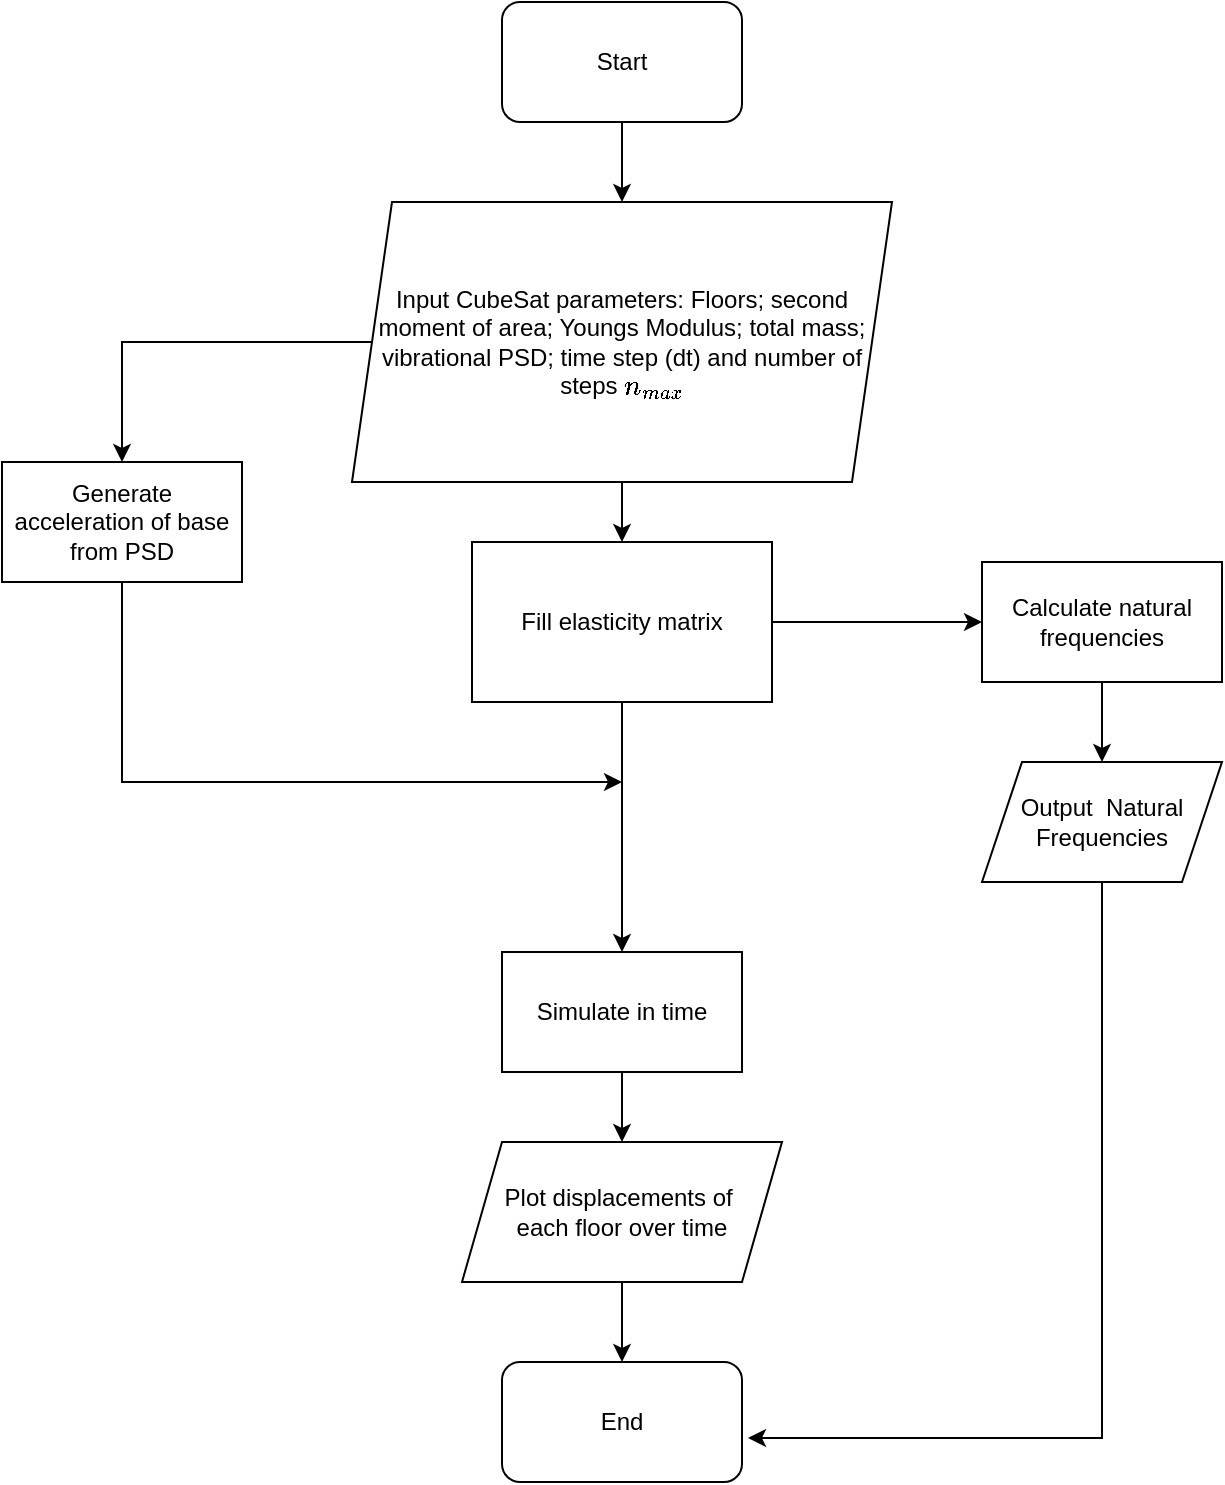 <mxfile version="26.2.10">
  <diagram name="Page-1" id="hLi_ZOelG5QED8GbM-7n">
    <mxGraphModel dx="1884" dy="939" grid="1" gridSize="10" guides="1" tooltips="1" connect="1" arrows="1" fold="1" page="1" pageScale="1" pageWidth="827" pageHeight="1169" math="1" shadow="0">
      <root>
        <mxCell id="0" />
        <mxCell id="1" parent="0" />
        <mxCell id="WgvdX7-6PJQywKNukm8m-3" style="edgeStyle=orthogonalEdgeStyle;rounded=0;orthogonalLoop=1;jettySize=auto;html=1;entryX=0.5;entryY=0;entryDx=0;entryDy=0;" parent="1" source="WgvdX7-6PJQywKNukm8m-1" target="WgvdX7-6PJQywKNukm8m-2" edge="1">
          <mxGeometry relative="1" as="geometry" />
        </mxCell>
        <mxCell id="WgvdX7-6PJQywKNukm8m-1" value="Start" style="rounded=1;whiteSpace=wrap;html=1;" parent="1" vertex="1">
          <mxGeometry x="350" y="80" width="120" height="60" as="geometry" />
        </mxCell>
        <mxCell id="WgvdX7-6PJQywKNukm8m-5" style="edgeStyle=orthogonalEdgeStyle;rounded=0;orthogonalLoop=1;jettySize=auto;html=1;" parent="1" source="WgvdX7-6PJQywKNukm8m-2" target="WgvdX7-6PJQywKNukm8m-4" edge="1">
          <mxGeometry relative="1" as="geometry" />
        </mxCell>
        <mxCell id="rjpirj_WgAL8b8Byrukw-2" style="edgeStyle=orthogonalEdgeStyle;rounded=0;orthogonalLoop=1;jettySize=auto;html=1;entryX=0.5;entryY=0;entryDx=0;entryDy=0;" edge="1" parent="1" source="WgvdX7-6PJQywKNukm8m-2" target="rjpirj_WgAL8b8Byrukw-1">
          <mxGeometry relative="1" as="geometry">
            <mxPoint x="150" y="250" as="targetPoint" />
          </mxGeometry>
        </mxCell>
        <mxCell id="WgvdX7-6PJQywKNukm8m-2" value="Input CubeSat parameters: Floors; second moment of area; Youngs Modulus; total mass; vibrational PSD; time step (dt) and number of steps \(n_{max}\)" style="shape=parallelogram;perimeter=parallelogramPerimeter;whiteSpace=wrap;html=1;fixedSize=1;" parent="1" vertex="1">
          <mxGeometry x="275" y="180" width="270" height="140" as="geometry" />
        </mxCell>
        <mxCell id="WgvdX7-6PJQywKNukm8m-14" style="edgeStyle=orthogonalEdgeStyle;rounded=0;orthogonalLoop=1;jettySize=auto;html=1;entryX=0;entryY=0.5;entryDx=0;entryDy=0;" parent="1" source="WgvdX7-6PJQywKNukm8m-4" target="WgvdX7-6PJQywKNukm8m-6" edge="1">
          <mxGeometry relative="1" as="geometry" />
        </mxCell>
        <mxCell id="WgvdX7-6PJQywKNukm8m-24" style="edgeStyle=orthogonalEdgeStyle;rounded=0;orthogonalLoop=1;jettySize=auto;html=1;entryX=0.5;entryY=0;entryDx=0;entryDy=0;" parent="1" source="WgvdX7-6PJQywKNukm8m-4" target="WgvdX7-6PJQywKNukm8m-8" edge="1">
          <mxGeometry relative="1" as="geometry" />
        </mxCell>
        <mxCell id="WgvdX7-6PJQywKNukm8m-4" value="Fill elasticity matrix" style="rounded=0;whiteSpace=wrap;html=1;" parent="1" vertex="1">
          <mxGeometry x="335" y="350" width="150" height="80" as="geometry" />
        </mxCell>
        <mxCell id="WgvdX7-6PJQywKNukm8m-16" style="edgeStyle=orthogonalEdgeStyle;rounded=0;orthogonalLoop=1;jettySize=auto;html=1;entryX=0.5;entryY=0;entryDx=0;entryDy=0;" parent="1" source="WgvdX7-6PJQywKNukm8m-6" target="WgvdX7-6PJQywKNukm8m-15" edge="1">
          <mxGeometry relative="1" as="geometry" />
        </mxCell>
        <mxCell id="WgvdX7-6PJQywKNukm8m-6" value="Calculate natural frequencies" style="rounded=0;whiteSpace=wrap;html=1;" parent="1" vertex="1">
          <mxGeometry x="590" y="360" width="120" height="60" as="geometry" />
        </mxCell>
        <mxCell id="WgvdX7-6PJQywKNukm8m-11" style="edgeStyle=orthogonalEdgeStyle;rounded=0;orthogonalLoop=1;jettySize=auto;html=1;entryX=0.5;entryY=0;entryDx=0;entryDy=0;" parent="1" source="WgvdX7-6PJQywKNukm8m-8" target="WgvdX7-6PJQywKNukm8m-10" edge="1">
          <mxGeometry relative="1" as="geometry" />
        </mxCell>
        <mxCell id="WgvdX7-6PJQywKNukm8m-8" value="Simulate in time" style="rounded=0;whiteSpace=wrap;html=1;" parent="1" vertex="1">
          <mxGeometry x="350" y="555" width="120" height="60" as="geometry" />
        </mxCell>
        <mxCell id="WgvdX7-6PJQywKNukm8m-13" style="edgeStyle=orthogonalEdgeStyle;rounded=0;orthogonalLoop=1;jettySize=auto;html=1;" parent="1" source="WgvdX7-6PJQywKNukm8m-10" target="WgvdX7-6PJQywKNukm8m-12" edge="1">
          <mxGeometry relative="1" as="geometry" />
        </mxCell>
        <mxCell id="WgvdX7-6PJQywKNukm8m-10" value="Plot displacements of&amp;nbsp;&lt;div&gt;each floor over time&lt;/div&gt;" style="shape=parallelogram;perimeter=parallelogramPerimeter;whiteSpace=wrap;html=1;fixedSize=1;" parent="1" vertex="1">
          <mxGeometry x="330" y="650" width="160" height="70" as="geometry" />
        </mxCell>
        <mxCell id="WgvdX7-6PJQywKNukm8m-12" value="End" style="rounded=1;whiteSpace=wrap;html=1;" parent="1" vertex="1">
          <mxGeometry x="350" y="760" width="120" height="60" as="geometry" />
        </mxCell>
        <mxCell id="WgvdX7-6PJQywKNukm8m-15" value="Output&amp;nbsp; Natural Frequencies" style="shape=parallelogram;perimeter=parallelogramPerimeter;whiteSpace=wrap;html=1;fixedSize=1;" parent="1" vertex="1">
          <mxGeometry x="590" y="460" width="120" height="60" as="geometry" />
        </mxCell>
        <mxCell id="WgvdX7-6PJQywKNukm8m-23" style="edgeStyle=orthogonalEdgeStyle;rounded=0;orthogonalLoop=1;jettySize=auto;html=1;entryX=1.025;entryY=0.633;entryDx=0;entryDy=0;entryPerimeter=0;" parent="1" source="WgvdX7-6PJQywKNukm8m-15" target="WgvdX7-6PJQywKNukm8m-12" edge="1">
          <mxGeometry relative="1" as="geometry">
            <Array as="points">
              <mxPoint x="650" y="798" />
            </Array>
          </mxGeometry>
        </mxCell>
        <mxCell id="rjpirj_WgAL8b8Byrukw-3" style="edgeStyle=orthogonalEdgeStyle;rounded=0;orthogonalLoop=1;jettySize=auto;html=1;" edge="1" parent="1" source="rjpirj_WgAL8b8Byrukw-1">
          <mxGeometry relative="1" as="geometry">
            <mxPoint x="410" y="470" as="targetPoint" />
            <Array as="points">
              <mxPoint x="160" y="470" />
            </Array>
          </mxGeometry>
        </mxCell>
        <mxCell id="rjpirj_WgAL8b8Byrukw-1" value="Generate acceleration of base from PSD" style="rounded=0;whiteSpace=wrap;html=1;" vertex="1" parent="1">
          <mxGeometry x="100" y="310" width="120" height="60" as="geometry" />
        </mxCell>
      </root>
    </mxGraphModel>
  </diagram>
</mxfile>
